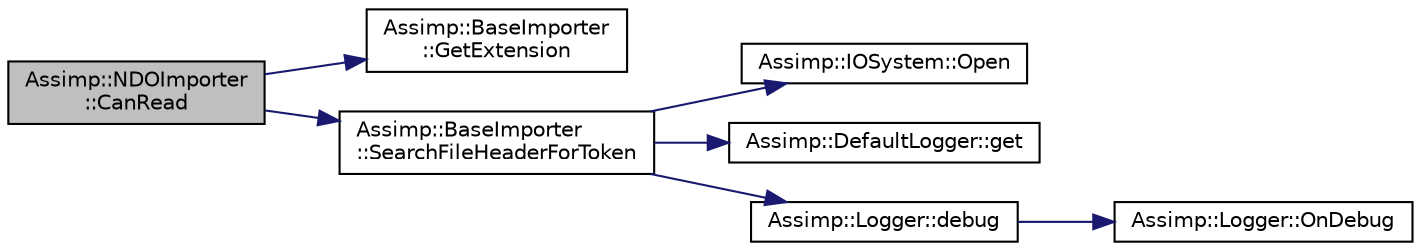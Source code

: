 digraph "Assimp::NDOImporter::CanRead"
{
  edge [fontname="Helvetica",fontsize="10",labelfontname="Helvetica",labelfontsize="10"];
  node [fontname="Helvetica",fontsize="10",shape=record];
  rankdir="LR";
  Node1 [label="Assimp::NDOImporter\l::CanRead",height=0.2,width=0.4,color="black", fillcolor="grey75", style="filled", fontcolor="black"];
  Node1 -> Node2 [color="midnightblue",fontsize="10",style="solid"];
  Node2 [label="Assimp::BaseImporter\l::GetExtension",height=0.2,width=0.4,color="black", fillcolor="white", style="filled",URL="$class_assimp_1_1_base_importer.html#a3954284d75f9fe30f5ff1758ecd2faeb",tooltip="Extract file extension from a string. "];
  Node1 -> Node3 [color="midnightblue",fontsize="10",style="solid"];
  Node3 [label="Assimp::BaseImporter\l::SearchFileHeaderForToken",height=0.2,width=0.4,color="black", fillcolor="white", style="filled",URL="$class_assimp_1_1_base_importer.html#a0f51adee4d99f4bef36f1db178009f51"];
  Node3 -> Node4 [color="midnightblue",fontsize="10",style="solid"];
  Node4 [label="Assimp::IOSystem::Open",height=0.2,width=0.4,color="black", fillcolor="white", style="filled",URL="$class_assimp_1_1_i_o_system.html#ac512ece3b0701de5682553007a4c0816",tooltip="Open a new file with a given path. "];
  Node3 -> Node5 [color="midnightblue",fontsize="10",style="solid"];
  Node5 [label="Assimp::DefaultLogger::get",height=0.2,width=0.4,color="black", fillcolor="white", style="filled",URL="$class_assimp_1_1_default_logger.html#a093cac26b06553ac774f84769cb0d691",tooltip="Getter for singleton instance. "];
  Node3 -> Node6 [color="midnightblue",fontsize="10",style="solid"];
  Node6 [label="Assimp::Logger::debug",height=0.2,width=0.4,color="black", fillcolor="white", style="filled",URL="$class_assimp_1_1_logger.html#a3b10454ab4c0949f251062376d9c4161",tooltip="Writes a debug message. "];
  Node6 -> Node7 [color="midnightblue",fontsize="10",style="solid"];
  Node7 [label="Assimp::Logger::OnDebug",height=0.2,width=0.4,color="black", fillcolor="white", style="filled",URL="$class_assimp_1_1_logger.html#aded6996d20f14204877097b88bd5eac6",tooltip="Called as a request to write a specific debug message. "];
}
